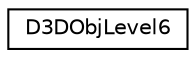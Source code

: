 digraph G
{
  edge [fontname="Helvetica",fontsize="10",labelfontname="Helvetica",labelfontsize="10"];
  node [fontname="Helvetica",fontsize="10",shape=record];
  rankdir="LR";
  Node1 [label="D3DObjLevel6",height=0.2,width=0.4,color="black", fillcolor="white", style="filled",URL="$struct_d3_d_obj_level6.html"];
}
